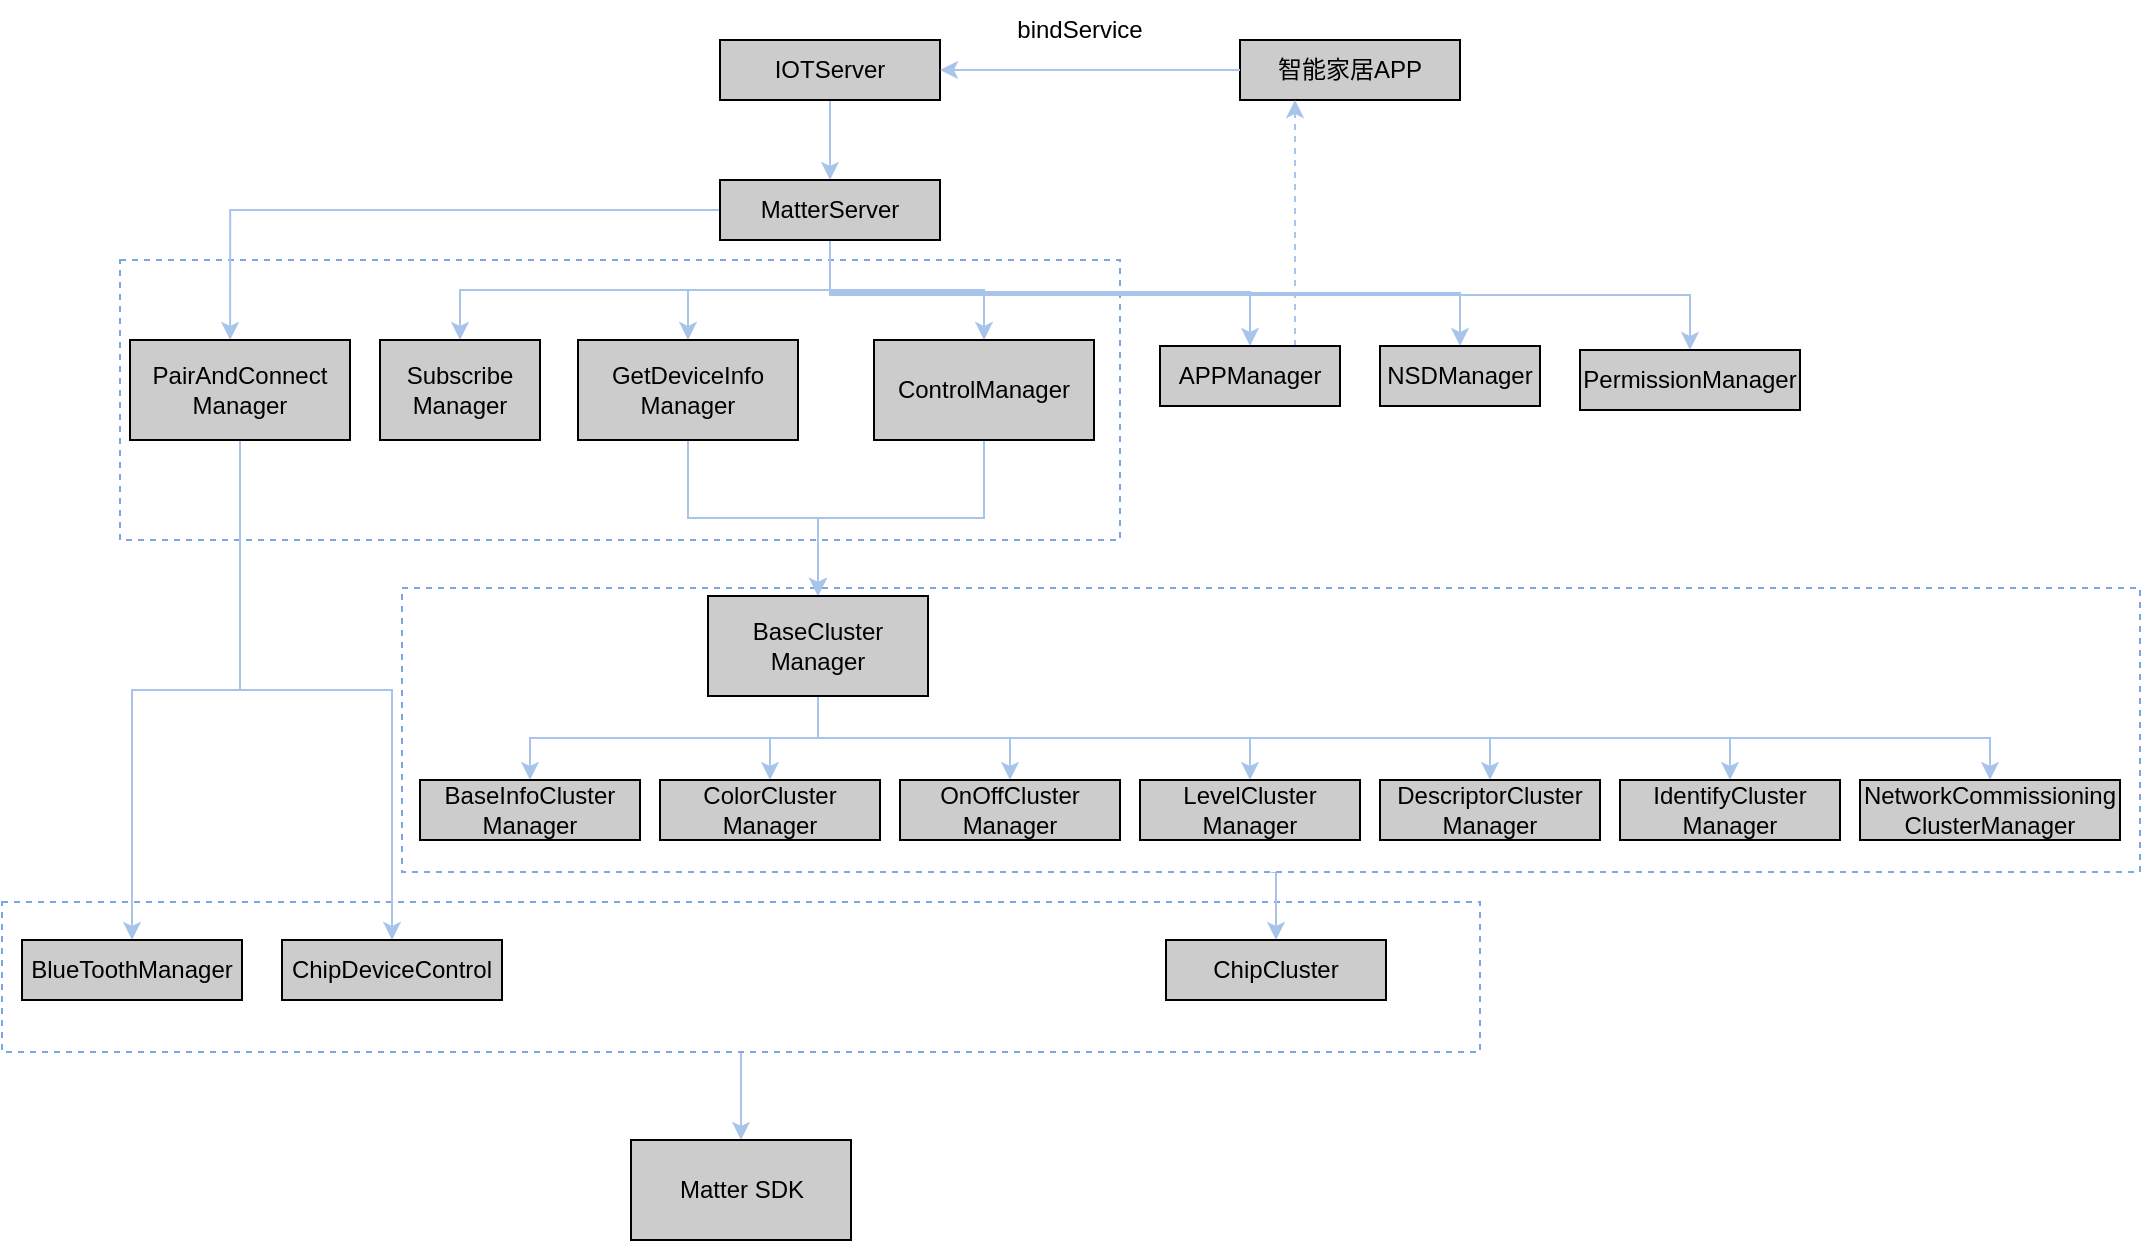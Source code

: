<mxfile version="21.2.1" type="github">
  <diagram name="第 1 页" id="aasKgFVG1zb7dyKzAxKh">
    <mxGraphModel dx="2010" dy="610" grid="1" gridSize="10" guides="1" tooltips="1" connect="1" arrows="1" fold="1" page="1" pageScale="1" pageWidth="827" pageHeight="1169" math="0" shadow="0">
      <root>
        <mxCell id="0" />
        <mxCell id="1" parent="0" />
        <mxCell id="WiGVoq5VSTCztnOukMbd-56" style="edgeStyle=orthogonalEdgeStyle;rounded=0;orthogonalLoop=1;jettySize=auto;html=1;exitX=0.5;exitY=1;exitDx=0;exitDy=0;entryX=0.5;entryY=0;entryDx=0;entryDy=0;strokeColor=#A9C4EB;" edge="1" parent="1" source="WiGVoq5VSTCztnOukMbd-54" target="WiGVoq5VSTCztnOukMbd-55">
          <mxGeometry relative="1" as="geometry" />
        </mxCell>
        <mxCell id="WiGVoq5VSTCztnOukMbd-54" value="" style="rounded=0;whiteSpace=wrap;html=1;dashed=1;strokeColor=#7EA6E0;" vertex="1" parent="1">
          <mxGeometry x="-49" y="501" width="739" height="75" as="geometry" />
        </mxCell>
        <mxCell id="WiGVoq5VSTCztnOukMbd-53" style="edgeStyle=orthogonalEdgeStyle;rounded=0;orthogonalLoop=1;jettySize=auto;html=1;exitX=0.5;exitY=1;exitDx=0;exitDy=0;entryX=0.5;entryY=0;entryDx=0;entryDy=0;strokeColor=#A9C4EB;" edge="1" parent="1" source="WiGVoq5VSTCztnOukMbd-51" target="WiGVoq5VSTCztnOukMbd-48">
          <mxGeometry relative="1" as="geometry" />
        </mxCell>
        <mxCell id="WiGVoq5VSTCztnOukMbd-51" value="" style="rounded=0;whiteSpace=wrap;html=1;dashed=1;strokeColor=#7EA6E0;" vertex="1" parent="1">
          <mxGeometry x="151" y="344" width="869" height="142" as="geometry" />
        </mxCell>
        <mxCell id="WiGVoq5VSTCztnOukMbd-50" value="" style="rounded=0;whiteSpace=wrap;html=1;dashed=1;strokeColor=#7EA6E0;" vertex="1" parent="1">
          <mxGeometry x="10" y="180" width="500" height="140" as="geometry" />
        </mxCell>
        <mxCell id="WiGVoq5VSTCztnOukMbd-7" value="智能家居APP" style="rounded=0;whiteSpace=wrap;html=1;fillColor=#CCCCCC;" vertex="1" parent="1">
          <mxGeometry x="570" y="70" width="110" height="30" as="geometry" />
        </mxCell>
        <mxCell id="WiGVoq5VSTCztnOukMbd-11" style="edgeStyle=orthogonalEdgeStyle;rounded=0;orthogonalLoop=1;jettySize=auto;html=1;entryX=0.5;entryY=0;entryDx=0;entryDy=0;strokeColor=#A9C4EB;" edge="1" parent="1" source="WiGVoq5VSTCztnOukMbd-8" target="WiGVoq5VSTCztnOukMbd-10">
          <mxGeometry relative="1" as="geometry" />
        </mxCell>
        <mxCell id="WiGVoq5VSTCztnOukMbd-8" value="IOTServer" style="rounded=0;whiteSpace=wrap;html=1;fillColor=#CCCCCC;" vertex="1" parent="1">
          <mxGeometry x="310" y="70" width="110" height="30" as="geometry" />
        </mxCell>
        <mxCell id="WiGVoq5VSTCztnOukMbd-9" value="" style="endArrow=classic;html=1;rounded=0;entryX=1;entryY=0.5;entryDx=0;entryDy=0;strokeColor=#A9C4EB;" edge="1" parent="1" target="WiGVoq5VSTCztnOukMbd-8">
          <mxGeometry width="50" height="50" relative="1" as="geometry">
            <mxPoint x="570" y="85" as="sourcePoint" />
            <mxPoint x="290" y="40" as="targetPoint" />
          </mxGeometry>
        </mxCell>
        <mxCell id="WiGVoq5VSTCztnOukMbd-13" style="edgeStyle=orthogonalEdgeStyle;rounded=0;orthogonalLoop=1;jettySize=auto;html=1;entryX=0.455;entryY=0;entryDx=0;entryDy=0;entryPerimeter=0;strokeColor=#A9C4EB;" edge="1" parent="1" source="WiGVoq5VSTCztnOukMbd-10" target="WiGVoq5VSTCztnOukMbd-12">
          <mxGeometry relative="1" as="geometry" />
        </mxCell>
        <mxCell id="WiGVoq5VSTCztnOukMbd-19" style="edgeStyle=orthogonalEdgeStyle;rounded=0;orthogonalLoop=1;jettySize=auto;html=1;exitX=0.5;exitY=1;exitDx=0;exitDy=0;entryX=0.5;entryY=0;entryDx=0;entryDy=0;strokeColor=#A9C4EB;" edge="1" parent="1" source="WiGVoq5VSTCztnOukMbd-10" target="WiGVoq5VSTCztnOukMbd-14">
          <mxGeometry relative="1" as="geometry" />
        </mxCell>
        <mxCell id="WiGVoq5VSTCztnOukMbd-20" style="edgeStyle=orthogonalEdgeStyle;rounded=0;orthogonalLoop=1;jettySize=auto;html=1;exitX=0.5;exitY=1;exitDx=0;exitDy=0;entryX=0.5;entryY=0;entryDx=0;entryDy=0;strokeColor=#A9C4EB;" edge="1" parent="1" source="WiGVoq5VSTCztnOukMbd-10" target="WiGVoq5VSTCztnOukMbd-15">
          <mxGeometry relative="1" as="geometry" />
        </mxCell>
        <mxCell id="WiGVoq5VSTCztnOukMbd-21" style="edgeStyle=orthogonalEdgeStyle;rounded=0;orthogonalLoop=1;jettySize=auto;html=1;exitX=0.5;exitY=1;exitDx=0;exitDy=0;entryX=0.5;entryY=0;entryDx=0;entryDy=0;strokeColor=#A9C4EB;" edge="1" parent="1" source="WiGVoq5VSTCztnOukMbd-10" target="WiGVoq5VSTCztnOukMbd-16">
          <mxGeometry relative="1" as="geometry">
            <Array as="points">
              <mxPoint x="365" y="196" />
              <mxPoint x="575" y="196" />
            </Array>
          </mxGeometry>
        </mxCell>
        <mxCell id="WiGVoq5VSTCztnOukMbd-22" style="edgeStyle=orthogonalEdgeStyle;rounded=0;orthogonalLoop=1;jettySize=auto;html=1;exitX=0.5;exitY=1;exitDx=0;exitDy=0;entryX=0.5;entryY=0;entryDx=0;entryDy=0;strokeColor=#A9C4EB;" edge="1" parent="1" source="WiGVoq5VSTCztnOukMbd-10" target="WiGVoq5VSTCztnOukMbd-17">
          <mxGeometry relative="1" as="geometry" />
        </mxCell>
        <mxCell id="WiGVoq5VSTCztnOukMbd-23" style="edgeStyle=orthogonalEdgeStyle;rounded=0;orthogonalLoop=1;jettySize=auto;html=1;exitX=0.5;exitY=1;exitDx=0;exitDy=0;entryX=0.5;entryY=0;entryDx=0;entryDy=0;strokeColor=#A9C4EB;" edge="1" parent="1" source="WiGVoq5VSTCztnOukMbd-10" target="WiGVoq5VSTCztnOukMbd-18">
          <mxGeometry relative="1" as="geometry" />
        </mxCell>
        <mxCell id="WiGVoq5VSTCztnOukMbd-61" style="edgeStyle=orthogonalEdgeStyle;rounded=0;orthogonalLoop=1;jettySize=auto;html=1;exitX=0.5;exitY=1;exitDx=0;exitDy=0;strokeColor=#A9C4EB;" edge="1" parent="1" source="WiGVoq5VSTCztnOukMbd-10" target="WiGVoq5VSTCztnOukMbd-60">
          <mxGeometry relative="1" as="geometry" />
        </mxCell>
        <mxCell id="WiGVoq5VSTCztnOukMbd-10" value="MatterServer" style="rounded=0;whiteSpace=wrap;html=1;fillColor=#CCCCCC;" vertex="1" parent="1">
          <mxGeometry x="310" y="140" width="110" height="30" as="geometry" />
        </mxCell>
        <mxCell id="WiGVoq5VSTCztnOukMbd-33" style="edgeStyle=orthogonalEdgeStyle;rounded=0;orthogonalLoop=1;jettySize=auto;html=1;exitX=0.5;exitY=1;exitDx=0;exitDy=0;strokeColor=#A9C4EB;" edge="1" parent="1" source="WiGVoq5VSTCztnOukMbd-12" target="WiGVoq5VSTCztnOukMbd-27">
          <mxGeometry relative="1" as="geometry" />
        </mxCell>
        <mxCell id="WiGVoq5VSTCztnOukMbd-34" style="edgeStyle=orthogonalEdgeStyle;rounded=0;orthogonalLoop=1;jettySize=auto;html=1;exitX=0.5;exitY=1;exitDx=0;exitDy=0;entryX=0.5;entryY=0;entryDx=0;entryDy=0;strokeColor=#A9C4EB;" edge="1" parent="1" source="WiGVoq5VSTCztnOukMbd-12" target="WiGVoq5VSTCztnOukMbd-28">
          <mxGeometry relative="1" as="geometry" />
        </mxCell>
        <mxCell id="WiGVoq5VSTCztnOukMbd-12" value="PairAndConnect&lt;br&gt;Manager" style="rounded=0;whiteSpace=wrap;html=1;fillColor=#CCCCCC;" vertex="1" parent="1">
          <mxGeometry x="15" y="220" width="110" height="50" as="geometry" />
        </mxCell>
        <mxCell id="WiGVoq5VSTCztnOukMbd-30" style="edgeStyle=orthogonalEdgeStyle;rounded=0;orthogonalLoop=1;jettySize=auto;html=1;exitX=0.5;exitY=1;exitDx=0;exitDy=0;entryX=0.5;entryY=0;entryDx=0;entryDy=0;strokeColor=#A9C4EB;" edge="1" parent="1" source="WiGVoq5VSTCztnOukMbd-14" target="WiGVoq5VSTCztnOukMbd-29">
          <mxGeometry relative="1" as="geometry" />
        </mxCell>
        <mxCell id="WiGVoq5VSTCztnOukMbd-14" value="GetDeviceInfo&lt;br&gt;Manager" style="rounded=0;whiteSpace=wrap;html=1;fillColor=#CCCCCC;" vertex="1" parent="1">
          <mxGeometry x="239" y="220" width="110" height="50" as="geometry" />
        </mxCell>
        <mxCell id="WiGVoq5VSTCztnOukMbd-31" style="edgeStyle=orthogonalEdgeStyle;rounded=0;orthogonalLoop=1;jettySize=auto;html=1;exitX=0.5;exitY=1;exitDx=0;exitDy=0;entryX=0.5;entryY=0;entryDx=0;entryDy=0;strokeColor=#A9C4EB;" edge="1" parent="1" source="WiGVoq5VSTCztnOukMbd-15" target="WiGVoq5VSTCztnOukMbd-29">
          <mxGeometry relative="1" as="geometry" />
        </mxCell>
        <mxCell id="WiGVoq5VSTCztnOukMbd-15" value="ControlManager" style="rounded=0;whiteSpace=wrap;html=1;fillColor=#CCCCCC;" vertex="1" parent="1">
          <mxGeometry x="387" y="220" width="110" height="50" as="geometry" />
        </mxCell>
        <mxCell id="WiGVoq5VSTCztnOukMbd-59" style="edgeStyle=orthogonalEdgeStyle;rounded=0;orthogonalLoop=1;jettySize=auto;html=1;exitX=0.75;exitY=0;exitDx=0;exitDy=0;entryX=0.25;entryY=1;entryDx=0;entryDy=0;dashed=1;strokeColor=#A9C4EB;" edge="1" parent="1" source="WiGVoq5VSTCztnOukMbd-16" target="WiGVoq5VSTCztnOukMbd-7">
          <mxGeometry relative="1" as="geometry" />
        </mxCell>
        <mxCell id="WiGVoq5VSTCztnOukMbd-16" value="APPManager" style="rounded=0;whiteSpace=wrap;html=1;fillColor=#CCCCCC;" vertex="1" parent="1">
          <mxGeometry x="530" y="223" width="90" height="30" as="geometry" />
        </mxCell>
        <mxCell id="WiGVoq5VSTCztnOukMbd-17" value="NSDManager" style="rounded=0;whiteSpace=wrap;html=1;fillColor=#CCCCCC;" vertex="1" parent="1">
          <mxGeometry x="640" y="223" width="80" height="30" as="geometry" />
        </mxCell>
        <mxCell id="WiGVoq5VSTCztnOukMbd-18" value="PermissionManager" style="rounded=0;whiteSpace=wrap;html=1;fillColor=#CCCCCC;" vertex="1" parent="1">
          <mxGeometry x="740" y="225" width="110" height="30" as="geometry" />
        </mxCell>
        <mxCell id="WiGVoq5VSTCztnOukMbd-27" value="BlueToothManager" style="rounded=0;whiteSpace=wrap;html=1;fillColor=#CCCCCC;" vertex="1" parent="1">
          <mxGeometry x="-39" y="520" width="110" height="30" as="geometry" />
        </mxCell>
        <mxCell id="WiGVoq5VSTCztnOukMbd-28" value="ChipDeviceControl" style="rounded=0;whiteSpace=wrap;html=1;fillColor=#CCCCCC;" vertex="1" parent="1">
          <mxGeometry x="91" y="520" width="110" height="30" as="geometry" />
        </mxCell>
        <mxCell id="WiGVoq5VSTCztnOukMbd-41" style="edgeStyle=orthogonalEdgeStyle;rounded=0;orthogonalLoop=1;jettySize=auto;html=1;exitX=0.5;exitY=1;exitDx=0;exitDy=0;entryX=0.5;entryY=0;entryDx=0;entryDy=0;strokeColor=#A9C4EB;" edge="1" parent="1" source="WiGVoq5VSTCztnOukMbd-29" target="WiGVoq5VSTCztnOukMbd-32">
          <mxGeometry relative="1" as="geometry" />
        </mxCell>
        <mxCell id="WiGVoq5VSTCztnOukMbd-42" style="edgeStyle=orthogonalEdgeStyle;rounded=0;orthogonalLoop=1;jettySize=auto;html=1;exitX=0.5;exitY=1;exitDx=0;exitDy=0;entryX=0.5;entryY=0;entryDx=0;entryDy=0;strokeColor=#A9C4EB;" edge="1" parent="1" source="WiGVoq5VSTCztnOukMbd-29" target="WiGVoq5VSTCztnOukMbd-35">
          <mxGeometry relative="1" as="geometry" />
        </mxCell>
        <mxCell id="WiGVoq5VSTCztnOukMbd-43" style="edgeStyle=orthogonalEdgeStyle;rounded=0;orthogonalLoop=1;jettySize=auto;html=1;exitX=0.5;exitY=1;exitDx=0;exitDy=0;entryX=0.5;entryY=0;entryDx=0;entryDy=0;strokeColor=#A9C4EB;" edge="1" parent="1" source="WiGVoq5VSTCztnOukMbd-29" target="WiGVoq5VSTCztnOukMbd-36">
          <mxGeometry relative="1" as="geometry" />
        </mxCell>
        <mxCell id="WiGVoq5VSTCztnOukMbd-44" style="edgeStyle=orthogonalEdgeStyle;rounded=0;orthogonalLoop=1;jettySize=auto;html=1;exitX=0.5;exitY=1;exitDx=0;exitDy=0;entryX=0.5;entryY=0;entryDx=0;entryDy=0;strokeColor=#A9C4EB;" edge="1" parent="1" source="WiGVoq5VSTCztnOukMbd-29" target="WiGVoq5VSTCztnOukMbd-37">
          <mxGeometry relative="1" as="geometry" />
        </mxCell>
        <mxCell id="WiGVoq5VSTCztnOukMbd-45" style="edgeStyle=orthogonalEdgeStyle;rounded=0;orthogonalLoop=1;jettySize=auto;html=1;exitX=0.5;exitY=1;exitDx=0;exitDy=0;entryX=0.5;entryY=0;entryDx=0;entryDy=0;strokeColor=#A9C4EB;" edge="1" parent="1" source="WiGVoq5VSTCztnOukMbd-29" target="WiGVoq5VSTCztnOukMbd-38">
          <mxGeometry relative="1" as="geometry" />
        </mxCell>
        <mxCell id="WiGVoq5VSTCztnOukMbd-46" style="edgeStyle=orthogonalEdgeStyle;rounded=0;orthogonalLoop=1;jettySize=auto;html=1;exitX=0.5;exitY=1;exitDx=0;exitDy=0;entryX=0.5;entryY=0;entryDx=0;entryDy=0;strokeColor=#A9C4EB;" edge="1" parent="1" source="WiGVoq5VSTCztnOukMbd-29" target="WiGVoq5VSTCztnOukMbd-39">
          <mxGeometry relative="1" as="geometry" />
        </mxCell>
        <mxCell id="WiGVoq5VSTCztnOukMbd-47" style="edgeStyle=orthogonalEdgeStyle;rounded=0;orthogonalLoop=1;jettySize=auto;html=1;exitX=0.5;exitY=1;exitDx=0;exitDy=0;entryX=0.5;entryY=0;entryDx=0;entryDy=0;strokeColor=#A9C4EB;" edge="1" parent="1" source="WiGVoq5VSTCztnOukMbd-29" target="WiGVoq5VSTCztnOukMbd-40">
          <mxGeometry relative="1" as="geometry" />
        </mxCell>
        <mxCell id="WiGVoq5VSTCztnOukMbd-29" value="BaseCluster&lt;br&gt;Manager" style="rounded=0;whiteSpace=wrap;html=1;fillColor=#CCCCCC;" vertex="1" parent="1">
          <mxGeometry x="304" y="348" width="110" height="50" as="geometry" />
        </mxCell>
        <mxCell id="WiGVoq5VSTCztnOukMbd-32" value="BaseInfoCluster&lt;br style=&quot;border-color: var(--border-color);&quot;&gt;Manager" style="rounded=0;whiteSpace=wrap;html=1;fillColor=#CCCCCC;" vertex="1" parent="1">
          <mxGeometry x="160" y="440" width="110" height="30" as="geometry" />
        </mxCell>
        <mxCell id="WiGVoq5VSTCztnOukMbd-35" value="ColorCluster&lt;br&gt;Manager" style="rounded=0;whiteSpace=wrap;html=1;fillColor=#CCCCCC;" vertex="1" parent="1">
          <mxGeometry x="280" y="440" width="110" height="30" as="geometry" />
        </mxCell>
        <mxCell id="WiGVoq5VSTCztnOukMbd-36" value="OnOffCluster&lt;br style=&quot;border-color: var(--border-color);&quot;&gt;Manager" style="rounded=0;whiteSpace=wrap;html=1;fillColor=#CCCCCC;" vertex="1" parent="1">
          <mxGeometry x="400" y="440" width="110" height="30" as="geometry" />
        </mxCell>
        <mxCell id="WiGVoq5VSTCztnOukMbd-37" value="LevelCluster&lt;br style=&quot;border-color: var(--border-color);&quot;&gt;Manager" style="rounded=0;whiteSpace=wrap;html=1;fillColor=#CCCCCC;" vertex="1" parent="1">
          <mxGeometry x="520" y="440" width="110" height="30" as="geometry" />
        </mxCell>
        <mxCell id="WiGVoq5VSTCztnOukMbd-38" value="DescriptorCluster&lt;br style=&quot;border-color: var(--border-color);&quot;&gt;Manager" style="rounded=0;whiteSpace=wrap;html=1;fillColor=#CCCCCC;" vertex="1" parent="1">
          <mxGeometry x="640" y="440" width="110" height="30" as="geometry" />
        </mxCell>
        <mxCell id="WiGVoq5VSTCztnOukMbd-39" value="IdentifyCluster&lt;br style=&quot;border-color: var(--border-color);&quot;&gt;Manager" style="rounded=0;whiteSpace=wrap;html=1;fillColor=#CCCCCC;" vertex="1" parent="1">
          <mxGeometry x="760" y="440" width="110" height="30" as="geometry" />
        </mxCell>
        <mxCell id="WiGVoq5VSTCztnOukMbd-40" value="NetworkCommissioning&lt;br&gt;ClusterManager" style="rounded=0;whiteSpace=wrap;html=1;fillColor=#CCCCCC;" vertex="1" parent="1">
          <mxGeometry x="880" y="440" width="130" height="30" as="geometry" />
        </mxCell>
        <mxCell id="WiGVoq5VSTCztnOukMbd-48" value="ChipCluster" style="rounded=0;whiteSpace=wrap;html=1;fillColor=#CCCCCC;" vertex="1" parent="1">
          <mxGeometry x="533" y="520" width="110" height="30" as="geometry" />
        </mxCell>
        <mxCell id="WiGVoq5VSTCztnOukMbd-52" value="bindService" style="text;html=1;strokeColor=none;fillColor=none;align=center;verticalAlign=middle;whiteSpace=wrap;rounded=0;" vertex="1" parent="1">
          <mxGeometry x="460" y="50" width="60" height="30" as="geometry" />
        </mxCell>
        <mxCell id="WiGVoq5VSTCztnOukMbd-55" value="Matter SDK" style="rounded=0;whiteSpace=wrap;html=1;fillColor=#CCCCCC;" vertex="1" parent="1">
          <mxGeometry x="265.5" y="620" width="110" height="50" as="geometry" />
        </mxCell>
        <mxCell id="WiGVoq5VSTCztnOukMbd-60" value="Subscribe&lt;br&gt;Manager" style="rounded=0;whiteSpace=wrap;html=1;fillColor=#CCCCCC;" vertex="1" parent="1">
          <mxGeometry x="140" y="220" width="80" height="50" as="geometry" />
        </mxCell>
      </root>
    </mxGraphModel>
  </diagram>
</mxfile>
